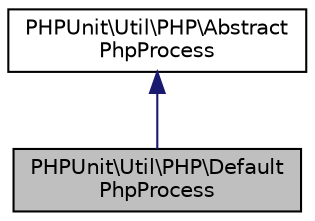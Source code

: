 digraph "PHPUnit\Util\PHP\DefaultPhpProcess"
{
  edge [fontname="Helvetica",fontsize="10",labelfontname="Helvetica",labelfontsize="10"];
  node [fontname="Helvetica",fontsize="10",shape=record];
  Node3 [label="PHPUnit\\Util\\PHP\\Default\lPhpProcess",height=0.2,width=0.4,color="black", fillcolor="grey75", style="filled", fontcolor="black"];
  Node4 -> Node3 [dir="back",color="midnightblue",fontsize="10",style="solid",fontname="Helvetica"];
  Node4 [label="PHPUnit\\Util\\PHP\\Abstract\lPhpProcess",height=0.2,width=0.4,color="black", fillcolor="white", style="filled",URL="$classPHPUnit_1_1Util_1_1PHP_1_1AbstractPhpProcess.html"];
}
